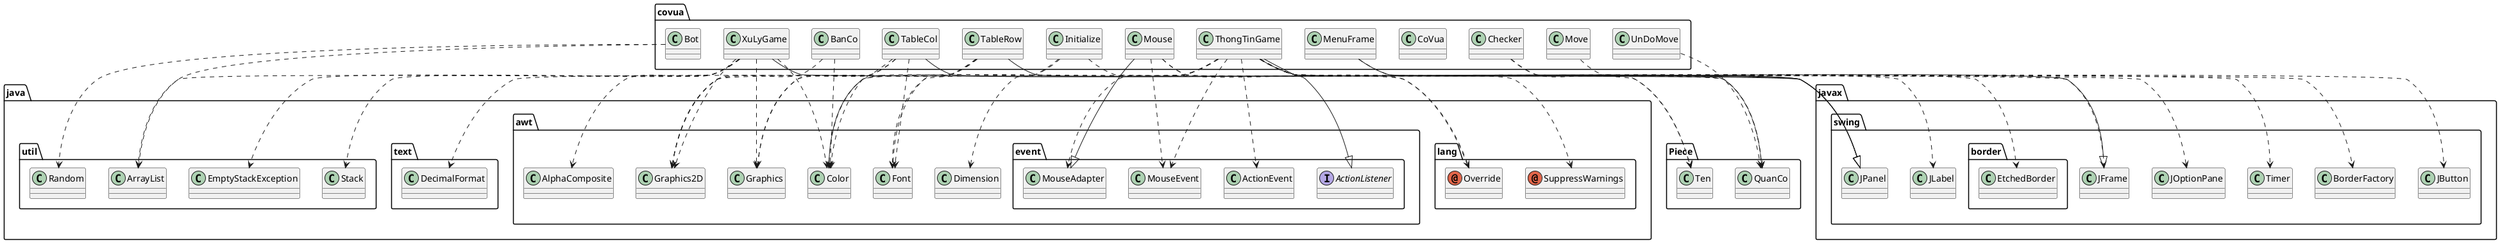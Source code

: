 @startuml
annotation java.lang.Override
annotation java.lang.SuppressWarnings
class Piece.QuanCo
class Piece.Ten
class covua.BanCo
class covua.Bot
class covua.Checker
class covua.CoVua
class covua.Initialize
class covua.MenuFrame
class covua.Mouse
class covua.Move
class covua.TableCol
class covua.TableRow
class covua.ThongTinGame
class covua.UnDoMove
class covua.XuLyGame
class java.awt.AlphaComposite
class java.awt.Color
class java.awt.Dimension
class java.awt.Font
class java.awt.Graphics
class java.awt.Graphics2D
class java.awt.event.ActionEvent
class java.awt.event.MouseAdapter
class java.awt.event.MouseEvent
class java.text.DecimalFormat
class java.util.ArrayList
class java.util.EmptyStackException
class java.util.Random
class java.util.Stack
class javax.swing.BorderFactory
class javax.swing.JButton
class javax.swing.JFrame
class javax.swing.JLabel
class javax.swing.JOptionPane
class javax.swing.JPanel
class javax.swing.Timer
class javax.swing.border.EtchedBorder
interface java.awt.event.ActionListener
covua.BanCo ..> java.awt.Color
covua.BanCo ..> java.awt.Graphics2D
covua.Bot ..> java.util.ArrayList
covua.Bot ..> java.util.Random
covua.Checker ..> Piece.QuanCo
covua.Checker ..> Piece.Ten
covua.Initialize ..> java.awt.Color
covua.Initialize ..> java.awt.Dimension
covua.Initialize ..> javax.swing.JFrame
covua.MenuFrame ..> java.lang.SuppressWarnings
covua.MenuFrame --|> javax.swing.JFrame
covua.Mouse ..> java.lang.Override
covua.Mouse ..> Piece.QuanCo
covua.Mouse --|> java.awt.event.MouseAdapter
covua.Mouse ..> java.awt.event.MouseEvent
covua.Move ..> Piece.QuanCo
covua.TableCol ..> java.awt.Color
covua.TableCol ..> java.awt.Font
covua.TableCol ..> java.awt.Graphics
covua.TableCol ..> java.awt.Graphics2D
covua.TableCol --|> javax.swing.JPanel
covua.TableRow ..> java.awt.Color
covua.TableRow ..> java.awt.Font
covua.TableRow ..> java.awt.Graphics
covua.TableRow ..> java.awt.Graphics2D
covua.TableRow --|> javax.swing.JPanel
covua.ThongTinGame ..> java.lang.Override
covua.ThongTinGame ..> Piece.Ten
covua.ThongTinGame ..> java.awt.Color
covua.ThongTinGame ..> java.awt.Font
covua.ThongTinGame ..> java.awt.event.ActionEvent
covua.ThongTinGame ..> java.awt.event.MouseAdapter
covua.ThongTinGame ..> java.awt.event.MouseEvent
covua.ThongTinGame ..> java.text.DecimalFormat
covua.ThongTinGame ..> javax.swing.BorderFactory
covua.ThongTinGame ..> javax.swing.JButton
covua.ThongTinGame ..> javax.swing.JLabel
covua.ThongTinGame ..> javax.swing.JOptionPane
covua.ThongTinGame --|> javax.swing.JPanel
covua.ThongTinGame ..> javax.swing.Timer
covua.ThongTinGame ..> javax.swing.border.EtchedBorder
covua.ThongTinGame --|> java.awt.event.ActionListener
covua.UnDoMove ..> Piece.QuanCo
covua.XuLyGame ..> java.awt.AlphaComposite
covua.XuLyGame ..> java.awt.Color
covua.XuLyGame ..> java.awt.Graphics
covua.XuLyGame ..> java.awt.Graphics2D
covua.XuLyGame ..> java.util.ArrayList
covua.XuLyGame ..> java.util.EmptyStackException
covua.XuLyGame ..> java.util.Stack
covua.XuLyGame --|> javax.swing.JPanel
@enduml